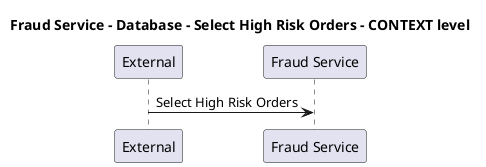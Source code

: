 @startuml

title Fraud Service - Database - Select High Risk Orders - CONTEXT level

participant "External" as C4InterFlow.SoftwareSystems.ExternalSystem
participant "Fraud Service" as ECommercePlatform.SoftwareSystems.FraudService

C4InterFlow.SoftwareSystems.ExternalSystem -> ECommercePlatform.SoftwareSystems.FraudService : Select High Risk Orders


@enduml

